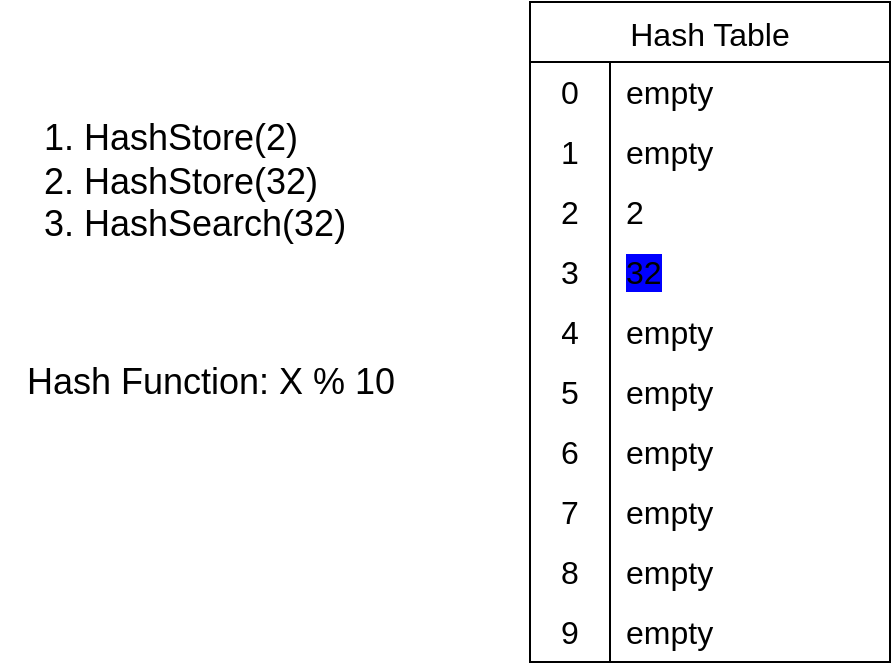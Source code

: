 <mxfile version="22.1.16" type="device">
  <diagram name="Page-1" id="-SM1eGjRwsrt9vQeeJip">
    <mxGraphModel dx="1547" dy="914" grid="0" gridSize="10" guides="1" tooltips="1" connect="1" arrows="1" fold="1" page="1" pageScale="1" pageWidth="850" pageHeight="1100" math="0" shadow="0">
      <root>
        <mxCell id="0" />
        <mxCell id="1" parent="0" />
        <mxCell id="n92nEIn6Sis39HKS8cZQ-5" value="Hash Table" style="shape=table;startSize=30;container=1;collapsible=0;childLayout=tableLayout;fixedRows=1;rowLines=0;fontStyle=0;strokeColor=default;fontSize=16;" vertex="1" parent="1">
          <mxGeometry x="425" y="340" width="180" height="330" as="geometry" />
        </mxCell>
        <mxCell id="n92nEIn6Sis39HKS8cZQ-38" style="shape=tableRow;horizontal=0;startSize=0;swimlaneHead=0;swimlaneBody=0;top=0;left=0;bottom=0;right=0;collapsible=0;dropTarget=0;fillColor=none;points=[[0,0.5],[1,0.5]];portConstraint=eastwest;strokeColor=inherit;fontSize=16;" vertex="1" parent="n92nEIn6Sis39HKS8cZQ-5">
          <mxGeometry y="30" width="180" height="30" as="geometry" />
        </mxCell>
        <mxCell id="n92nEIn6Sis39HKS8cZQ-39" value="0" style="shape=partialRectangle;html=1;whiteSpace=wrap;connectable=0;fillColor=none;top=0;left=0;bottom=0;right=0;overflow=hidden;pointerEvents=1;strokeColor=inherit;fontSize=16;" vertex="1" parent="n92nEIn6Sis39HKS8cZQ-38">
          <mxGeometry width="40" height="30" as="geometry">
            <mxRectangle width="40" height="30" as="alternateBounds" />
          </mxGeometry>
        </mxCell>
        <mxCell id="n92nEIn6Sis39HKS8cZQ-40" value="empty" style="shape=partialRectangle;html=1;whiteSpace=wrap;connectable=0;fillColor=none;top=0;left=0;bottom=0;right=0;align=left;spacingLeft=6;overflow=hidden;strokeColor=inherit;fontSize=16;" vertex="1" parent="n92nEIn6Sis39HKS8cZQ-38">
          <mxGeometry x="40" width="140" height="30" as="geometry">
            <mxRectangle width="140" height="30" as="alternateBounds" />
          </mxGeometry>
        </mxCell>
        <mxCell id="n92nEIn6Sis39HKS8cZQ-6" value="" style="shape=tableRow;horizontal=0;startSize=0;swimlaneHead=0;swimlaneBody=0;top=0;left=0;bottom=0;right=0;collapsible=0;dropTarget=0;fillColor=none;points=[[0,0.5],[1,0.5]];portConstraint=eastwest;strokeColor=inherit;fontSize=16;" vertex="1" parent="n92nEIn6Sis39HKS8cZQ-5">
          <mxGeometry y="60" width="180" height="30" as="geometry" />
        </mxCell>
        <mxCell id="n92nEIn6Sis39HKS8cZQ-7" value="1" style="shape=partialRectangle;html=1;whiteSpace=wrap;connectable=0;fillColor=none;top=0;left=0;bottom=0;right=0;overflow=hidden;pointerEvents=1;strokeColor=inherit;fontSize=16;" vertex="1" parent="n92nEIn6Sis39HKS8cZQ-6">
          <mxGeometry width="40" height="30" as="geometry">
            <mxRectangle width="40" height="30" as="alternateBounds" />
          </mxGeometry>
        </mxCell>
        <mxCell id="n92nEIn6Sis39HKS8cZQ-8" value="empty" style="shape=partialRectangle;html=1;whiteSpace=wrap;connectable=0;fillColor=none;top=0;left=0;bottom=0;right=0;align=left;spacingLeft=6;overflow=hidden;strokeColor=inherit;fontSize=16;" vertex="1" parent="n92nEIn6Sis39HKS8cZQ-6">
          <mxGeometry x="40" width="140" height="30" as="geometry">
            <mxRectangle width="140" height="30" as="alternateBounds" />
          </mxGeometry>
        </mxCell>
        <mxCell id="n92nEIn6Sis39HKS8cZQ-9" value="" style="shape=tableRow;horizontal=0;startSize=0;swimlaneHead=0;swimlaneBody=0;top=0;left=0;bottom=0;right=0;collapsible=0;dropTarget=0;fillColor=none;points=[[0,0.5],[1,0.5]];portConstraint=eastwest;strokeColor=inherit;fontSize=16;labelBackgroundColor=#1D1C0C;" vertex="1" parent="n92nEIn6Sis39HKS8cZQ-5">
          <mxGeometry y="90" width="180" height="30" as="geometry" />
        </mxCell>
        <mxCell id="n92nEIn6Sis39HKS8cZQ-10" value="2" style="shape=partialRectangle;html=1;whiteSpace=wrap;connectable=0;fillColor=none;top=0;left=0;bottom=0;right=0;overflow=hidden;strokeColor=inherit;fontSize=16;labelBackgroundColor=default;" vertex="1" parent="n92nEIn6Sis39HKS8cZQ-9">
          <mxGeometry width="40" height="30" as="geometry">
            <mxRectangle width="40" height="30" as="alternateBounds" />
          </mxGeometry>
        </mxCell>
        <mxCell id="n92nEIn6Sis39HKS8cZQ-11" value="2" style="shape=partialRectangle;html=1;whiteSpace=wrap;connectable=0;fillColor=none;top=0;left=0;bottom=0;right=0;align=left;spacingLeft=6;overflow=hidden;strokeColor=inherit;fontSize=16;labelBackgroundColor=none;" vertex="1" parent="n92nEIn6Sis39HKS8cZQ-9">
          <mxGeometry x="40" width="140" height="30" as="geometry">
            <mxRectangle width="140" height="30" as="alternateBounds" />
          </mxGeometry>
        </mxCell>
        <mxCell id="n92nEIn6Sis39HKS8cZQ-12" value="" style="shape=tableRow;horizontal=0;startSize=0;swimlaneHead=0;swimlaneBody=0;top=0;left=0;bottom=0;right=0;collapsible=0;dropTarget=0;fillColor=none;points=[[0,0.5],[1,0.5]];portConstraint=eastwest;strokeColor=inherit;fontSize=16;" vertex="1" parent="n92nEIn6Sis39HKS8cZQ-5">
          <mxGeometry y="120" width="180" height="30" as="geometry" />
        </mxCell>
        <mxCell id="n92nEIn6Sis39HKS8cZQ-13" value="3" style="shape=partialRectangle;html=1;whiteSpace=wrap;connectable=0;fillColor=none;top=0;left=0;bottom=0;right=0;overflow=hidden;strokeColor=inherit;fontSize=16;" vertex="1" parent="n92nEIn6Sis39HKS8cZQ-12">
          <mxGeometry width="40" height="30" as="geometry">
            <mxRectangle width="40" height="30" as="alternateBounds" />
          </mxGeometry>
        </mxCell>
        <mxCell id="n92nEIn6Sis39HKS8cZQ-14" value="32" style="shape=partialRectangle;html=1;whiteSpace=wrap;connectable=0;fillColor=none;top=0;left=0;bottom=0;right=0;align=left;spacingLeft=6;overflow=hidden;strokeColor=inherit;fontSize=16;labelBackgroundColor=#0000FF;" vertex="1" parent="n92nEIn6Sis39HKS8cZQ-12">
          <mxGeometry x="40" width="140" height="30" as="geometry">
            <mxRectangle width="140" height="30" as="alternateBounds" />
          </mxGeometry>
        </mxCell>
        <mxCell id="n92nEIn6Sis39HKS8cZQ-16" style="shape=tableRow;horizontal=0;startSize=0;swimlaneHead=0;swimlaneBody=0;top=0;left=0;bottom=0;right=0;collapsible=0;dropTarget=0;fillColor=none;points=[[0,0.5],[1,0.5]];portConstraint=eastwest;strokeColor=inherit;fontSize=16;" vertex="1" parent="n92nEIn6Sis39HKS8cZQ-5">
          <mxGeometry y="150" width="180" height="30" as="geometry" />
        </mxCell>
        <mxCell id="n92nEIn6Sis39HKS8cZQ-17" value="4" style="shape=partialRectangle;html=1;whiteSpace=wrap;connectable=0;fillColor=none;top=0;left=0;bottom=0;right=0;overflow=hidden;strokeColor=inherit;fontSize=16;" vertex="1" parent="n92nEIn6Sis39HKS8cZQ-16">
          <mxGeometry width="40" height="30" as="geometry">
            <mxRectangle width="40" height="30" as="alternateBounds" />
          </mxGeometry>
        </mxCell>
        <mxCell id="n92nEIn6Sis39HKS8cZQ-18" value="empty" style="shape=partialRectangle;html=1;whiteSpace=wrap;connectable=0;fillColor=none;top=0;left=0;bottom=0;right=0;align=left;spacingLeft=6;overflow=hidden;strokeColor=inherit;fontSize=16;" vertex="1" parent="n92nEIn6Sis39HKS8cZQ-16">
          <mxGeometry x="40" width="140" height="30" as="geometry">
            <mxRectangle width="140" height="30" as="alternateBounds" />
          </mxGeometry>
        </mxCell>
        <mxCell id="n92nEIn6Sis39HKS8cZQ-19" style="shape=tableRow;horizontal=0;startSize=0;swimlaneHead=0;swimlaneBody=0;top=0;left=0;bottom=0;right=0;collapsible=0;dropTarget=0;fillColor=none;points=[[0,0.5],[1,0.5]];portConstraint=eastwest;strokeColor=inherit;fontSize=16;" vertex="1" parent="n92nEIn6Sis39HKS8cZQ-5">
          <mxGeometry y="180" width="180" height="30" as="geometry" />
        </mxCell>
        <mxCell id="n92nEIn6Sis39HKS8cZQ-20" value="5" style="shape=partialRectangle;html=1;whiteSpace=wrap;connectable=0;fillColor=none;top=0;left=0;bottom=0;right=0;overflow=hidden;strokeColor=inherit;fontSize=16;" vertex="1" parent="n92nEIn6Sis39HKS8cZQ-19">
          <mxGeometry width="40" height="30" as="geometry">
            <mxRectangle width="40" height="30" as="alternateBounds" />
          </mxGeometry>
        </mxCell>
        <mxCell id="n92nEIn6Sis39HKS8cZQ-21" value="empty" style="shape=partialRectangle;html=1;whiteSpace=wrap;connectable=0;fillColor=none;top=0;left=0;bottom=0;right=0;align=left;spacingLeft=6;overflow=hidden;strokeColor=inherit;fontSize=16;" vertex="1" parent="n92nEIn6Sis39HKS8cZQ-19">
          <mxGeometry x="40" width="140" height="30" as="geometry">
            <mxRectangle width="140" height="30" as="alternateBounds" />
          </mxGeometry>
        </mxCell>
        <mxCell id="n92nEIn6Sis39HKS8cZQ-22" style="shape=tableRow;horizontal=0;startSize=0;swimlaneHead=0;swimlaneBody=0;top=0;left=0;bottom=0;right=0;collapsible=0;dropTarget=0;fillColor=none;points=[[0,0.5],[1,0.5]];portConstraint=eastwest;strokeColor=inherit;fontSize=16;" vertex="1" parent="n92nEIn6Sis39HKS8cZQ-5">
          <mxGeometry y="210" width="180" height="30" as="geometry" />
        </mxCell>
        <mxCell id="n92nEIn6Sis39HKS8cZQ-23" value="6" style="shape=partialRectangle;html=1;whiteSpace=wrap;connectable=0;fillColor=none;top=0;left=0;bottom=0;right=0;overflow=hidden;strokeColor=inherit;fontSize=16;" vertex="1" parent="n92nEIn6Sis39HKS8cZQ-22">
          <mxGeometry width="40" height="30" as="geometry">
            <mxRectangle width="40" height="30" as="alternateBounds" />
          </mxGeometry>
        </mxCell>
        <mxCell id="n92nEIn6Sis39HKS8cZQ-24" value="empty" style="shape=partialRectangle;html=1;whiteSpace=wrap;connectable=0;fillColor=none;top=0;left=0;bottom=0;right=0;align=left;spacingLeft=6;overflow=hidden;strokeColor=inherit;fontSize=16;" vertex="1" parent="n92nEIn6Sis39HKS8cZQ-22">
          <mxGeometry x="40" width="140" height="30" as="geometry">
            <mxRectangle width="140" height="30" as="alternateBounds" />
          </mxGeometry>
        </mxCell>
        <mxCell id="n92nEIn6Sis39HKS8cZQ-25" style="shape=tableRow;horizontal=0;startSize=0;swimlaneHead=0;swimlaneBody=0;top=0;left=0;bottom=0;right=0;collapsible=0;dropTarget=0;fillColor=none;points=[[0,0.5],[1,0.5]];portConstraint=eastwest;strokeColor=inherit;fontSize=16;" vertex="1" parent="n92nEIn6Sis39HKS8cZQ-5">
          <mxGeometry y="240" width="180" height="30" as="geometry" />
        </mxCell>
        <mxCell id="n92nEIn6Sis39HKS8cZQ-26" value="7" style="shape=partialRectangle;html=1;whiteSpace=wrap;connectable=0;fillColor=none;top=0;left=0;bottom=0;right=0;overflow=hidden;strokeColor=inherit;fontSize=16;" vertex="1" parent="n92nEIn6Sis39HKS8cZQ-25">
          <mxGeometry width="40" height="30" as="geometry">
            <mxRectangle width="40" height="30" as="alternateBounds" />
          </mxGeometry>
        </mxCell>
        <mxCell id="n92nEIn6Sis39HKS8cZQ-27" value="empty" style="shape=partialRectangle;html=1;whiteSpace=wrap;connectable=0;fillColor=none;top=0;left=0;bottom=0;right=0;align=left;spacingLeft=6;overflow=hidden;strokeColor=inherit;fontSize=16;" vertex="1" parent="n92nEIn6Sis39HKS8cZQ-25">
          <mxGeometry x="40" width="140" height="30" as="geometry">
            <mxRectangle width="140" height="30" as="alternateBounds" />
          </mxGeometry>
        </mxCell>
        <mxCell id="n92nEIn6Sis39HKS8cZQ-28" style="shape=tableRow;horizontal=0;startSize=0;swimlaneHead=0;swimlaneBody=0;top=0;left=0;bottom=0;right=0;collapsible=0;dropTarget=0;fillColor=none;points=[[0,0.5],[1,0.5]];portConstraint=eastwest;strokeColor=inherit;fontSize=16;" vertex="1" parent="n92nEIn6Sis39HKS8cZQ-5">
          <mxGeometry y="270" width="180" height="30" as="geometry" />
        </mxCell>
        <mxCell id="n92nEIn6Sis39HKS8cZQ-29" value="8" style="shape=partialRectangle;html=1;whiteSpace=wrap;connectable=0;fillColor=none;top=0;left=0;bottom=0;right=0;overflow=hidden;strokeColor=inherit;fontSize=16;" vertex="1" parent="n92nEIn6Sis39HKS8cZQ-28">
          <mxGeometry width="40" height="30" as="geometry">
            <mxRectangle width="40" height="30" as="alternateBounds" />
          </mxGeometry>
        </mxCell>
        <mxCell id="n92nEIn6Sis39HKS8cZQ-30" value="empty" style="shape=partialRectangle;html=1;whiteSpace=wrap;connectable=0;fillColor=none;top=0;left=0;bottom=0;right=0;align=left;spacingLeft=6;overflow=hidden;strokeColor=inherit;fontSize=16;" vertex="1" parent="n92nEIn6Sis39HKS8cZQ-28">
          <mxGeometry x="40" width="140" height="30" as="geometry">
            <mxRectangle width="140" height="30" as="alternateBounds" />
          </mxGeometry>
        </mxCell>
        <mxCell id="n92nEIn6Sis39HKS8cZQ-31" style="shape=tableRow;horizontal=0;startSize=0;swimlaneHead=0;swimlaneBody=0;top=0;left=0;bottom=0;right=0;collapsible=0;dropTarget=0;fillColor=none;points=[[0,0.5],[1,0.5]];portConstraint=eastwest;strokeColor=inherit;fontSize=16;" vertex="1" parent="n92nEIn6Sis39HKS8cZQ-5">
          <mxGeometry y="300" width="180" height="30" as="geometry" />
        </mxCell>
        <mxCell id="n92nEIn6Sis39HKS8cZQ-32" value="9" style="shape=partialRectangle;html=1;whiteSpace=wrap;connectable=0;fillColor=none;top=0;left=0;bottom=0;right=0;overflow=hidden;strokeColor=inherit;fontSize=16;" vertex="1" parent="n92nEIn6Sis39HKS8cZQ-31">
          <mxGeometry width="40" height="30" as="geometry">
            <mxRectangle width="40" height="30" as="alternateBounds" />
          </mxGeometry>
        </mxCell>
        <mxCell id="n92nEIn6Sis39HKS8cZQ-33" value="empty" style="shape=partialRectangle;html=1;whiteSpace=wrap;connectable=0;fillColor=none;top=0;left=0;bottom=0;right=0;align=left;spacingLeft=6;overflow=hidden;strokeColor=inherit;fontSize=16;" vertex="1" parent="n92nEIn6Sis39HKS8cZQ-31">
          <mxGeometry x="40" width="140" height="30" as="geometry">
            <mxRectangle width="140" height="30" as="alternateBounds" />
          </mxGeometry>
        </mxCell>
        <mxCell id="n92nEIn6Sis39HKS8cZQ-37" value="Hash Function: X % 10" style="text;html=1;align=center;verticalAlign=middle;resizable=0;points=[];autosize=1;strokeColor=none;fillColor=none;fontSize=18;" vertex="1" parent="1">
          <mxGeometry x="160" y="510" width="210" height="40" as="geometry" />
        </mxCell>
        <mxCell id="n92nEIn6Sis39HKS8cZQ-42" value="&lt;ol&gt;&lt;li&gt;HashStore(2)&lt;/li&gt;&lt;li&gt;HashStore(32)&lt;/li&gt;&lt;li&gt;HashSearch(32)&lt;/li&gt;&lt;/ol&gt;" style="text;html=1;align=left;verticalAlign=middle;resizable=0;points=[];autosize=1;strokeColor=none;fillColor=none;fontSize=18;" vertex="1" parent="1">
          <mxGeometry x="160" y="375" width="190" height="110" as="geometry" />
        </mxCell>
      </root>
    </mxGraphModel>
  </diagram>
</mxfile>
